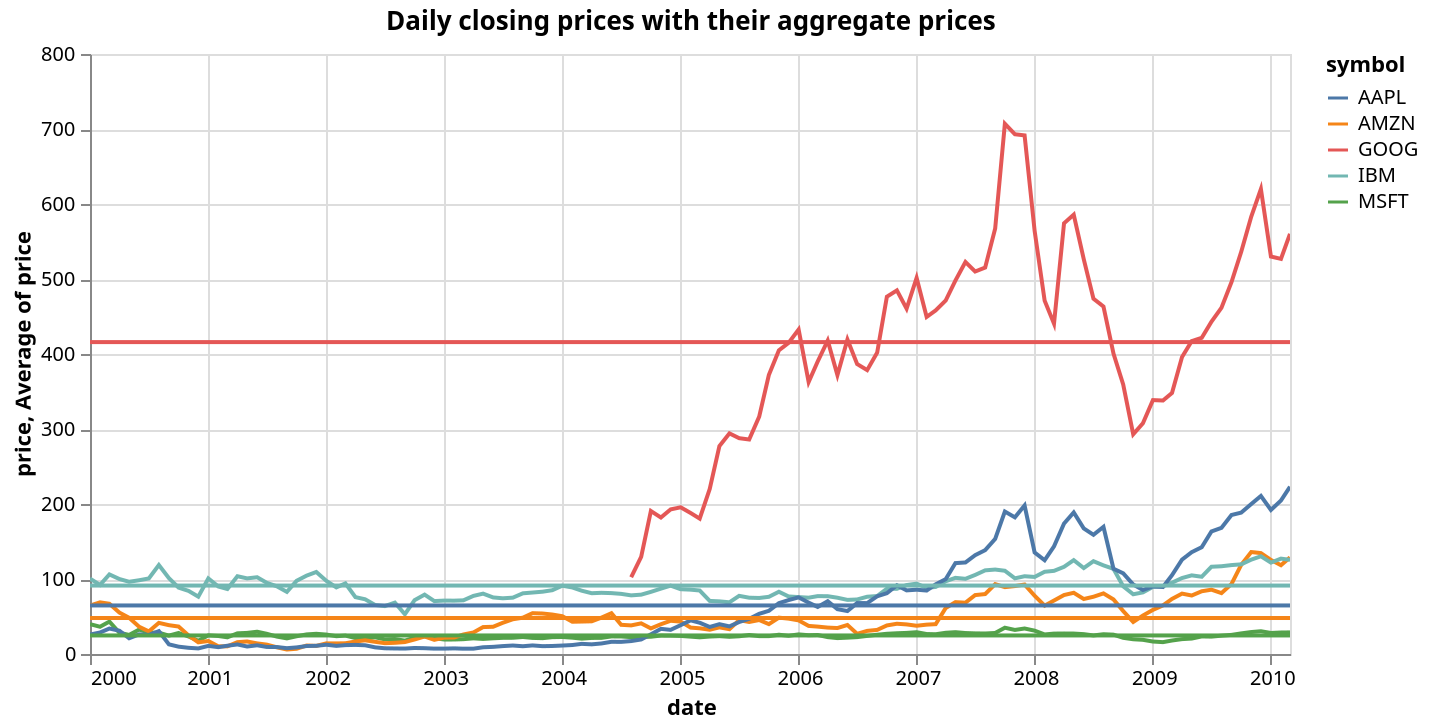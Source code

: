 {"config": {"view": {"height": 300, "width": 400}}, "layer": [{"encoding": {"y": {"field": "price", "type": "quantitative"}, "x": {"field": "date", "type": "temporal"}, "color": {"field": "symbol", "type": "nominal"}}, "data": {"values": [{"date": "2000-01-01", "price": 39.81, "symbol": "MSFT"}, {"date": "2000-02-01", "price": 36.35, "symbol": "MSFT"}, {"date": "2000-03-01", "price": 43.22, "symbol": "MSFT"}, {"date": "2000-04-01", "price": 28.37, "symbol": "MSFT"}, {"date": "2000-05-01", "price": 25.45, "symbol": "MSFT"}, {"date": "2000-06-01", "price": 32.54, "symbol": "MSFT"}, {"date": "2000-07-01", "price": 28.4, "symbol": "MSFT"}, {"date": "2000-08-01", "price": 28.4, "symbol": "MSFT"}, {"date": "2000-09-01", "price": 24.53, "symbol": "MSFT"}, {"date": "2000-10-01", "price": 28.02, "symbol": "MSFT"}, {"date": "2000-11-01", "price": 23.34, "symbol": "MSFT"}, {"date": "2000-12-01", "price": 17.65, "symbol": "MSFT"}, {"date": "2001-01-01", "price": 24.84, "symbol": "MSFT"}, {"date": "2001-02-01", "price": 24.0, "symbol": "MSFT"}, {"date": "2001-03-01", "price": 22.25, "symbol": "MSFT"}, {"date": "2001-04-01", "price": 27.56, "symbol": "MSFT"}, {"date": "2001-05-01", "price": 28.14, "symbol": "MSFT"}, {"date": "2001-06-01", "price": 29.7, "symbol": "MSFT"}, {"date": "2001-07-01", "price": 26.93, "symbol": "MSFT"}, {"date": "2001-08-01", "price": 23.21, "symbol": "MSFT"}, {"date": "2001-09-01", "price": 20.82, "symbol": "MSFT"}, {"date": "2001-10-01", "price": 23.65, "symbol": "MSFT"}, {"date": "2001-11-01", "price": 26.12, "symbol": "MSFT"}, {"date": "2001-12-01", "price": 26.95, "symbol": "MSFT"}, {"date": "2002-01-01", "price": 25.92, "symbol": "MSFT"}, {"date": "2002-02-01", "price": 23.73, "symbol": "MSFT"}, {"date": "2002-03-01", "price": 24.53, "symbol": "MSFT"}, {"date": "2002-04-01", "price": 21.26, "symbol": "MSFT"}, {"date": "2002-05-01", "price": 20.71, "symbol": "MSFT"}, {"date": "2002-06-01", "price": 22.25, "symbol": "MSFT"}, {"date": "2002-07-01", "price": 19.52, "symbol": "MSFT"}, {"date": "2002-08-01", "price": 19.97, "symbol": "MSFT"}, {"date": "2002-09-01", "price": 17.79, "symbol": "MSFT"}, {"date": "2002-10-01", "price": 21.75, "symbol": "MSFT"}, {"date": "2002-11-01", "price": 23.46, "symbol": "MSFT"}, {"date": "2002-12-01", "price": 21.03, "symbol": "MSFT"}, {"date": "2003-01-01", "price": 19.31, "symbol": "MSFT"}, {"date": "2003-02-01", "price": 19.34, "symbol": "MSFT"}, {"date": "2003-03-01", "price": 19.76, "symbol": "MSFT"}, {"date": "2003-04-01", "price": 20.87, "symbol": "MSFT"}, {"date": "2003-05-01", "price": 20.09, "symbol": "MSFT"}, {"date": "2003-06-01", "price": 20.93, "symbol": "MSFT"}, {"date": "2003-07-01", "price": 21.56, "symbol": "MSFT"}, {"date": "2003-08-01", "price": 21.65, "symbol": "MSFT"}, {"date": "2003-09-01", "price": 22.69, "symbol": "MSFT"}, {"date": "2003-10-01", "price": 21.45, "symbol": "MSFT"}, {"date": "2003-11-01", "price": 21.1, "symbol": "MSFT"}, {"date": "2003-12-01", "price": 22.46, "symbol": "MSFT"}, {"date": "2004-01-01", "price": 22.69, "symbol": "MSFT"}, {"date": "2004-02-01", "price": 21.77, "symbol": "MSFT"}, {"date": "2004-03-01", "price": 20.46, "symbol": "MSFT"}, {"date": "2004-04-01", "price": 21.45, "symbol": "MSFT"}, {"date": "2004-05-01", "price": 21.53, "symbol": "MSFT"}, {"date": "2004-06-01", "price": 23.44, "symbol": "MSFT"}, {"date": "2004-07-01", "price": 23.38, "symbol": "MSFT"}, {"date": "2004-08-01", "price": 22.47, "symbol": "MSFT"}, {"date": "2004-09-01", "price": 22.76, "symbol": "MSFT"}, {"date": "2004-10-01", "price": 23.02, "symbol": "MSFT"}, {"date": "2004-11-01", "price": 24.6, "symbol": "MSFT"}, {"date": "2004-12-01", "price": 24.52, "symbol": "MSFT"}, {"date": "2005-01-01", "price": 24.11, "symbol": "MSFT"}, {"date": "2005-02-01", "price": 23.15, "symbol": "MSFT"}, {"date": "2005-03-01", "price": 22.24, "symbol": "MSFT"}, {"date": "2005-04-01", "price": 23.28, "symbol": "MSFT"}, {"date": "2005-05-01", "price": 23.82, "symbol": "MSFT"}, {"date": "2005-06-01", "price": 22.93, "symbol": "MSFT"}, {"date": "2005-07-01", "price": 23.64, "symbol": "MSFT"}, {"date": "2005-08-01", "price": 25.35, "symbol": "MSFT"}, {"date": "2005-09-01", "price": 23.83, "symbol": "MSFT"}, {"date": "2005-10-01", "price": 23.8, "symbol": "MSFT"}, {"date": "2005-11-01", "price": 25.71, "symbol": "MSFT"}, {"date": "2005-12-01", "price": 24.29, "symbol": "MSFT"}, {"date": "2006-01-01", "price": 26.14, "symbol": "MSFT"}, {"date": "2006-02-01", "price": 25.04, "symbol": "MSFT"}, {"date": "2006-03-01", "price": 25.36, "symbol": "MSFT"}, {"date": "2006-04-01", "price": 22.5, "symbol": "MSFT"}, {"date": "2006-05-01", "price": 21.19, "symbol": "MSFT"}, {"date": "2006-06-01", "price": 21.8, "symbol": "MSFT"}, {"date": "2006-07-01", "price": 22.51, "symbol": "MSFT"}, {"date": "2006-08-01", "price": 24.13, "symbol": "MSFT"}, {"date": "2006-09-01", "price": 25.68, "symbol": "MSFT"}, {"date": "2006-10-01", "price": 26.96, "symbol": "MSFT"}, {"date": "2006-11-01", "price": 27.66, "symbol": "MSFT"}, {"date": "2006-12-01", "price": 28.13, "symbol": "MSFT"}, {"date": "2007-01-01", "price": 29.07, "symbol": "MSFT"}, {"date": "2007-02-01", "price": 26.63, "symbol": "MSFT"}, {"date": "2007-03-01", "price": 26.35, "symbol": "MSFT"}, {"date": "2007-04-01", "price": 28.3, "symbol": "MSFT"}, {"date": "2007-05-01", "price": 29.11, "symbol": "MSFT"}, {"date": "2007-06-01", "price": 27.95, "symbol": "MSFT"}, {"date": "2007-07-01", "price": 27.5, "symbol": "MSFT"}, {"date": "2007-08-01", "price": 27.34, "symbol": "MSFT"}, {"date": "2007-09-01", "price": 28.04, "symbol": "MSFT"}, {"date": "2007-10-01", "price": 35.03, "symbol": "MSFT"}, {"date": "2007-11-01", "price": 32.09, "symbol": "MSFT"}, {"date": "2007-12-01", "price": 34.0, "symbol": "MSFT"}, {"date": "2008-01-01", "price": 31.13, "symbol": "MSFT"}, {"date": "2008-02-01", "price": 26.07, "symbol": "MSFT"}, {"date": "2008-03-01", "price": 27.21, "symbol": "MSFT"}, {"date": "2008-04-01", "price": 27.34, "symbol": "MSFT"}, {"date": "2008-05-01", "price": 27.25, "symbol": "MSFT"}, {"date": "2008-06-01", "price": 26.47, "symbol": "MSFT"}, {"date": "2008-07-01", "price": 24.75, "symbol": "MSFT"}, {"date": "2008-08-01", "price": 26.36, "symbol": "MSFT"}, {"date": "2008-09-01", "price": 25.78, "symbol": "MSFT"}, {"date": "2008-10-01", "price": 21.57, "symbol": "MSFT"}, {"date": "2008-11-01", "price": 19.66, "symbol": "MSFT"}, {"date": "2008-12-01", "price": 18.91, "symbol": "MSFT"}, {"date": "2009-01-01", "price": 16.63, "symbol": "MSFT"}, {"date": "2009-02-01", "price": 15.81, "symbol": "MSFT"}, {"date": "2009-03-01", "price": 17.99, "symbol": "MSFT"}, {"date": "2009-04-01", "price": 19.84, "symbol": "MSFT"}, {"date": "2009-05-01", "price": 20.59, "symbol": "MSFT"}, {"date": "2009-06-01", "price": 23.42, "symbol": "MSFT"}, {"date": "2009-07-01", "price": 23.18, "symbol": "MSFT"}, {"date": "2009-08-01", "price": 24.43, "symbol": "MSFT"}, {"date": "2009-09-01", "price": 25.49, "symbol": "MSFT"}, {"date": "2009-10-01", "price": 27.48, "symbol": "MSFT"}, {"date": "2009-11-01", "price": 29.27, "symbol": "MSFT"}, {"date": "2009-12-01", "price": 30.34, "symbol": "MSFT"}, {"date": "2010-01-01", "price": 28.05, "symbol": "MSFT"}, {"date": "2010-02-01", "price": 28.67, "symbol": "MSFT"}, {"date": "2010-03-01", "price": 28.8, "symbol": "MSFT"}, {"date": "2000-01-01", "price": 64.56, "symbol": "AMZN"}, {"date": "2000-02-01", "price": 68.87, "symbol": "AMZN"}, {"date": "2000-03-01", "price": 67.0, "symbol": "AMZN"}, {"date": "2000-04-01", "price": 55.19, "symbol": "AMZN"}, {"date": "2000-05-01", "price": 48.31, "symbol": "AMZN"}, {"date": "2000-06-01", "price": 36.31, "symbol": "AMZN"}, {"date": "2000-07-01", "price": 30.12, "symbol": "AMZN"}, {"date": "2000-08-01", "price": 41.5, "symbol": "AMZN"}, {"date": "2000-09-01", "price": 38.44, "symbol": "AMZN"}, {"date": "2000-10-01", "price": 36.62, "symbol": "AMZN"}, {"date": "2000-11-01", "price": 24.69, "symbol": "AMZN"}, {"date": "2000-12-01", "price": 15.56, "symbol": "AMZN"}, {"date": "2001-01-01", "price": 17.31, "symbol": "AMZN"}, {"date": "2001-02-01", "price": 10.19, "symbol": "AMZN"}, {"date": "2001-03-01", "price": 10.23, "symbol": "AMZN"}, {"date": "2001-04-01", "price": 15.78, "symbol": "AMZN"}, {"date": "2001-05-01", "price": 16.69, "symbol": "AMZN"}, {"date": "2001-06-01", "price": 14.15, "symbol": "AMZN"}, {"date": "2001-07-01", "price": 12.49, "symbol": "AMZN"}, {"date": "2001-08-01", "price": 8.94, "symbol": "AMZN"}, {"date": "2001-09-01", "price": 5.97, "symbol": "AMZN"}, {"date": "2001-10-01", "price": 6.98, "symbol": "AMZN"}, {"date": "2001-11-01", "price": 11.32, "symbol": "AMZN"}, {"date": "2001-12-01", "price": 10.82, "symbol": "AMZN"}, {"date": "2002-01-01", "price": 14.19, "symbol": "AMZN"}, {"date": "2002-02-01", "price": 14.1, "symbol": "AMZN"}, {"date": "2002-03-01", "price": 14.3, "symbol": "AMZN"}, {"date": "2002-04-01", "price": 16.69, "symbol": "AMZN"}, {"date": "2002-05-01", "price": 18.23, "symbol": "AMZN"}, {"date": "2002-06-01", "price": 16.25, "symbol": "AMZN"}, {"date": "2002-07-01", "price": 14.45, "symbol": "AMZN"}, {"date": "2002-08-01", "price": 14.94, "symbol": "AMZN"}, {"date": "2002-09-01", "price": 15.93, "symbol": "AMZN"}, {"date": "2002-10-01", "price": 19.36, "symbol": "AMZN"}, {"date": "2002-11-01", "price": 23.35, "symbol": "AMZN"}, {"date": "2002-12-01", "price": 18.89, "symbol": "AMZN"}, {"date": "2003-01-01", "price": 21.85, "symbol": "AMZN"}, {"date": "2003-02-01", "price": 22.01, "symbol": "AMZN"}, {"date": "2003-03-01", "price": 26.03, "symbol": "AMZN"}, {"date": "2003-04-01", "price": 28.69, "symbol": "AMZN"}, {"date": "2003-05-01", "price": 35.89, "symbol": "AMZN"}, {"date": "2003-06-01", "price": 36.32, "symbol": "AMZN"}, {"date": "2003-07-01", "price": 41.64, "symbol": "AMZN"}, {"date": "2003-08-01", "price": 46.32, "symbol": "AMZN"}, {"date": "2003-09-01", "price": 48.43, "symbol": "AMZN"}, {"date": "2003-10-01", "price": 54.43, "symbol": "AMZN"}, {"date": "2003-11-01", "price": 53.97, "symbol": "AMZN"}, {"date": "2003-12-01", "price": 52.62, "symbol": "AMZN"}, {"date": "2004-01-01", "price": 50.4, "symbol": "AMZN"}, {"date": "2004-02-01", "price": 43.01, "symbol": "AMZN"}, {"date": "2004-03-01", "price": 43.28, "symbol": "AMZN"}, {"date": "2004-04-01", "price": 43.6, "symbol": "AMZN"}, {"date": "2004-05-01", "price": 48.5, "symbol": "AMZN"}, {"date": "2004-06-01", "price": 54.4, "symbol": "AMZN"}, {"date": "2004-07-01", "price": 38.92, "symbol": "AMZN"}, {"date": "2004-08-01", "price": 38.14, "symbol": "AMZN"}, {"date": "2004-09-01", "price": 40.86, "symbol": "AMZN"}, {"date": "2004-10-01", "price": 34.13, "symbol": "AMZN"}, {"date": "2004-11-01", "price": 39.68, "symbol": "AMZN"}, {"date": "2004-12-01", "price": 44.29, "symbol": "AMZN"}, {"date": "2005-01-01", "price": 43.22, "symbol": "AMZN"}, {"date": "2005-02-01", "price": 35.18, "symbol": "AMZN"}, {"date": "2005-03-01", "price": 34.27, "symbol": "AMZN"}, {"date": "2005-04-01", "price": 32.36, "symbol": "AMZN"}, {"date": "2005-05-01", "price": 35.51, "symbol": "AMZN"}, {"date": "2005-06-01", "price": 33.09, "symbol": "AMZN"}, {"date": "2005-07-01", "price": 45.15, "symbol": "AMZN"}, {"date": "2005-08-01", "price": 42.7, "symbol": "AMZN"}, {"date": "2005-09-01", "price": 45.3, "symbol": "AMZN"}, {"date": "2005-10-01", "price": 39.86, "symbol": "AMZN"}, {"date": "2005-11-01", "price": 48.46, "symbol": "AMZN"}, {"date": "2005-12-01", "price": 47.15, "symbol": "AMZN"}, {"date": "2006-01-01", "price": 44.82, "symbol": "AMZN"}, {"date": "2006-02-01", "price": 37.44, "symbol": "AMZN"}, {"date": "2006-03-01", "price": 36.53, "symbol": "AMZN"}, {"date": "2006-04-01", "price": 35.21, "symbol": "AMZN"}, {"date": "2006-05-01", "price": 34.61, "symbol": "AMZN"}, {"date": "2006-06-01", "price": 38.68, "symbol": "AMZN"}, {"date": "2006-07-01", "price": 26.89, "symbol": "AMZN"}, {"date": "2006-08-01", "price": 30.83, "symbol": "AMZN"}, {"date": "2006-09-01", "price": 32.12, "symbol": "AMZN"}, {"date": "2006-10-01", "price": 38.09, "symbol": "AMZN"}, {"date": "2006-11-01", "price": 40.34, "symbol": "AMZN"}, {"date": "2006-12-01", "price": 39.46, "symbol": "AMZN"}, {"date": "2007-01-01", "price": 37.67, "symbol": "AMZN"}, {"date": "2007-02-01", "price": 39.14, "symbol": "AMZN"}, {"date": "2007-03-01", "price": 39.79, "symbol": "AMZN"}, {"date": "2007-04-01", "price": 61.33, "symbol": "AMZN"}, {"date": "2007-05-01", "price": 69.14, "symbol": "AMZN"}, {"date": "2007-06-01", "price": 68.41, "symbol": "AMZN"}, {"date": "2007-07-01", "price": 78.54, "symbol": "AMZN"}, {"date": "2007-08-01", "price": 79.91, "symbol": "AMZN"}, {"date": "2007-09-01", "price": 93.15, "symbol": "AMZN"}, {"date": "2007-10-01", "price": 89.15, "symbol": "AMZN"}, {"date": "2007-11-01", "price": 90.56, "symbol": "AMZN"}, {"date": "2007-12-01", "price": 92.64, "symbol": "AMZN"}, {"date": "2008-01-01", "price": 77.7, "symbol": "AMZN"}, {"date": "2008-02-01", "price": 64.47, "symbol": "AMZN"}, {"date": "2008-03-01", "price": 71.3, "symbol": "AMZN"}, {"date": "2008-04-01", "price": 78.63, "symbol": "AMZN"}, {"date": "2008-05-01", "price": 81.62, "symbol": "AMZN"}, {"date": "2008-06-01", "price": 73.33, "symbol": "AMZN"}, {"date": "2008-07-01", "price": 76.34, "symbol": "AMZN"}, {"date": "2008-08-01", "price": 80.81, "symbol": "AMZN"}, {"date": "2008-09-01", "price": 72.76, "symbol": "AMZN"}, {"date": "2008-10-01", "price": 57.24, "symbol": "AMZN"}, {"date": "2008-11-01", "price": 42.7, "symbol": "AMZN"}, {"date": "2008-12-01", "price": 51.28, "symbol": "AMZN"}, {"date": "2009-01-01", "price": 58.82, "symbol": "AMZN"}, {"date": "2009-02-01", "price": 64.79, "symbol": "AMZN"}, {"date": "2009-03-01", "price": 73.44, "symbol": "AMZN"}, {"date": "2009-04-01", "price": 80.52, "symbol": "AMZN"}, {"date": "2009-05-01", "price": 77.99, "symbol": "AMZN"}, {"date": "2009-06-01", "price": 83.66, "symbol": "AMZN"}, {"date": "2009-07-01", "price": 85.76, "symbol": "AMZN"}, {"date": "2009-08-01", "price": 81.19, "symbol": "AMZN"}, {"date": "2009-09-01", "price": 93.36, "symbol": "AMZN"}, {"date": "2009-10-01", "price": 118.81, "symbol": "AMZN"}, {"date": "2009-11-01", "price": 135.91, "symbol": "AMZN"}, {"date": "2009-12-01", "price": 134.52, "symbol": "AMZN"}, {"date": "2010-01-01", "price": 125.41, "symbol": "AMZN"}, {"date": "2010-02-01", "price": 118.4, "symbol": "AMZN"}, {"date": "2010-03-01", "price": 128.82, "symbol": "AMZN"}, {"date": "2000-01-01", "price": 100.52, "symbol": "IBM"}, {"date": "2000-02-01", "price": 92.11, "symbol": "IBM"}, {"date": "2000-03-01", "price": 106.11, "symbol": "IBM"}, {"date": "2000-04-01", "price": 99.95, "symbol": "IBM"}, {"date": "2000-05-01", "price": 96.31, "symbol": "IBM"}, {"date": "2000-06-01", "price": 98.33, "symbol": "IBM"}, {"date": "2000-07-01", "price": 100.74, "symbol": "IBM"}, {"date": "2000-08-01", "price": 118.62, "symbol": "IBM"}, {"date": "2000-09-01", "price": 101.19, "symbol": "IBM"}, {"date": "2000-10-01", "price": 88.5, "symbol": "IBM"}, {"date": "2000-11-01", "price": 84.12, "symbol": "IBM"}, {"date": "2000-12-01", "price": 76.47, "symbol": "IBM"}, {"date": "2001-01-01", "price": 100.76, "symbol": "IBM"}, {"date": "2001-02-01", "price": 89.98, "symbol": "IBM"}, {"date": "2001-03-01", "price": 86.63, "symbol": "IBM"}, {"date": "2001-04-01", "price": 103.7, "symbol": "IBM"}, {"date": "2001-05-01", "price": 100.82, "symbol": "IBM"}, {"date": "2001-06-01", "price": 102.35, "symbol": "IBM"}, {"date": "2001-07-01", "price": 94.87, "symbol": "IBM"}, {"date": "2001-08-01", "price": 90.25, "symbol": "IBM"}, {"date": "2001-09-01", "price": 82.82, "symbol": "IBM"}, {"date": "2001-10-01", "price": 97.58, "symbol": "IBM"}, {"date": "2001-11-01", "price": 104.5, "symbol": "IBM"}, {"date": "2001-12-01", "price": 109.36, "symbol": "IBM"}, {"date": "2002-01-01", "price": 97.54, "symbol": "IBM"}, {"date": "2002-02-01", "price": 88.82, "symbol": "IBM"}, {"date": "2002-03-01", "price": 94.15, "symbol": "IBM"}, {"date": "2002-04-01", "price": 75.82, "symbol": "IBM"}, {"date": "2002-05-01", "price": 72.97, "symbol": "IBM"}, {"date": "2002-06-01", "price": 65.31, "symbol": "IBM"}, {"date": "2002-07-01", "price": 63.86, "symbol": "IBM"}, {"date": "2002-08-01", "price": 68.52, "symbol": "IBM"}, {"date": "2002-09-01", "price": 53.01, "symbol": "IBM"}, {"date": "2002-10-01", "price": 71.76, "symbol": "IBM"}, {"date": "2002-11-01", "price": 79.16, "symbol": "IBM"}, {"date": "2002-12-01", "price": 70.58, "symbol": "IBM"}, {"date": "2003-01-01", "price": 71.22, "symbol": "IBM"}, {"date": "2003-02-01", "price": 71.13, "symbol": "IBM"}, {"date": "2003-03-01", "price": 71.57, "symbol": "IBM"}, {"date": "2003-04-01", "price": 77.47, "symbol": "IBM"}, {"date": "2003-05-01", "price": 80.48, "symbol": "IBM"}, {"date": "2003-06-01", "price": 75.42, "symbol": "IBM"}, {"date": "2003-07-01", "price": 74.28, "symbol": "IBM"}, {"date": "2003-08-01", "price": 75.12, "symbol": "IBM"}, {"date": "2003-09-01", "price": 80.91, "symbol": "IBM"}, {"date": "2003-10-01", "price": 81.96, "symbol": "IBM"}, {"date": "2003-11-01", "price": 83.08, "symbol": "IBM"}, {"date": "2003-12-01", "price": 85.05, "symbol": "IBM"}, {"date": "2004-01-01", "price": 91.06, "symbol": "IBM"}, {"date": "2004-02-01", "price": 88.7, "symbol": "IBM"}, {"date": "2004-03-01", "price": 84.41, "symbol": "IBM"}, {"date": "2004-04-01", "price": 81.04, "symbol": "IBM"}, {"date": "2004-05-01", "price": 81.59, "symbol": "IBM"}, {"date": "2004-06-01", "price": 81.19, "symbol": "IBM"}, {"date": "2004-07-01", "price": 80.19, "symbol": "IBM"}, {"date": "2004-08-01", "price": 78.17, "symbol": "IBM"}, {"date": "2004-09-01", "price": 79.13, "symbol": "IBM"}, {"date": "2004-10-01", "price": 82.84, "symbol": "IBM"}, {"date": "2004-11-01", "price": 87.15, "symbol": "IBM"}, {"date": "2004-12-01", "price": 91.16, "symbol": "IBM"}, {"date": "2005-01-01", "price": 86.39, "symbol": "IBM"}, {"date": "2005-02-01", "price": 85.78, "symbol": "IBM"}, {"date": "2005-03-01", "price": 84.66, "symbol": "IBM"}, {"date": "2005-04-01", "price": 70.77, "symbol": "IBM"}, {"date": "2005-05-01", "price": 70.18, "symbol": "IBM"}, {"date": "2005-06-01", "price": 68.93, "symbol": "IBM"}, {"date": "2005-07-01", "price": 77.53, "symbol": "IBM"}, {"date": "2005-08-01", "price": 75.07, "symbol": "IBM"}, {"date": "2005-09-01", "price": 74.7, "symbol": "IBM"}, {"date": "2005-10-01", "price": 76.25, "symbol": "IBM"}, {"date": "2005-11-01", "price": 82.98, "symbol": "IBM"}, {"date": "2005-12-01", "price": 76.73, "symbol": "IBM"}, {"date": "2006-01-01", "price": 75.89, "symbol": "IBM"}, {"date": "2006-02-01", "price": 75.09, "symbol": "IBM"}, {"date": "2006-03-01", "price": 77.17, "symbol": "IBM"}, {"date": "2006-04-01", "price": 77.05, "symbol": "IBM"}, {"date": "2006-05-01", "price": 75.04, "symbol": "IBM"}, {"date": "2006-06-01", "price": 72.15, "symbol": "IBM"}, {"date": "2006-07-01", "price": 72.7, "symbol": "IBM"}, {"date": "2006-08-01", "price": 76.35, "symbol": "IBM"}, {"date": "2006-09-01", "price": 77.26, "symbol": "IBM"}, {"date": "2006-10-01", "price": 87.06, "symbol": "IBM"}, {"date": "2006-11-01", "price": 86.95, "symbol": "IBM"}, {"date": "2006-12-01", "price": 91.9, "symbol": "IBM"}, {"date": "2007-01-01", "price": 93.79, "symbol": "IBM"}, {"date": "2007-02-01", "price": 88.18, "symbol": "IBM"}, {"date": "2007-03-01", "price": 89.44, "symbol": "IBM"}, {"date": "2007-04-01", "price": 96.98, "symbol": "IBM"}, {"date": "2007-05-01", "price": 101.54, "symbol": "IBM"}, {"date": "2007-06-01", "price": 100.25, "symbol": "IBM"}, {"date": "2007-07-01", "price": 105.4, "symbol": "IBM"}, {"date": "2007-08-01", "price": 111.54, "symbol": "IBM"}, {"date": "2007-09-01", "price": 112.6, "symbol": "IBM"}, {"date": "2007-10-01", "price": 111.0, "symbol": "IBM"}, {"date": "2007-11-01", "price": 100.9, "symbol": "IBM"}, {"date": "2007-12-01", "price": 103.7, "symbol": "IBM"}, {"date": "2008-01-01", "price": 102.75, "symbol": "IBM"}, {"date": "2008-02-01", "price": 109.64, "symbol": "IBM"}, {"date": "2008-03-01", "price": 110.87, "symbol": "IBM"}, {"date": "2008-04-01", "price": 116.23, "symbol": "IBM"}, {"date": "2008-05-01", "price": 125.14, "symbol": "IBM"}, {"date": "2008-06-01", "price": 114.6, "symbol": "IBM"}, {"date": "2008-07-01", "price": 123.74, "symbol": "IBM"}, {"date": "2008-08-01", "price": 118.16, "symbol": "IBM"}, {"date": "2008-09-01", "price": 113.53, "symbol": "IBM"}, {"date": "2008-10-01", "price": 90.24, "symbol": "IBM"}, {"date": "2008-11-01", "price": 79.65, "symbol": "IBM"}, {"date": "2008-12-01", "price": 82.15, "symbol": "IBM"}, {"date": "2009-01-01", "price": 89.46, "symbol": "IBM"}, {"date": "2009-02-01", "price": 90.32, "symbol": "IBM"}, {"date": "2009-03-01", "price": 95.09, "symbol": "IBM"}, {"date": "2009-04-01", "price": 101.29, "symbol": "IBM"}, {"date": "2009-05-01", "price": 104.85, "symbol": "IBM"}, {"date": "2009-06-01", "price": 103.01, "symbol": "IBM"}, {"date": "2009-07-01", "price": 116.34, "symbol": "IBM"}, {"date": "2009-08-01", "price": 117.0, "symbol": "IBM"}, {"date": "2009-09-01", "price": 118.55, "symbol": "IBM"}, {"date": "2009-10-01", "price": 119.54, "symbol": "IBM"}, {"date": "2009-11-01", "price": 125.79, "symbol": "IBM"}, {"date": "2009-12-01", "price": 130.32, "symbol": "IBM"}, {"date": "2010-01-01", "price": 121.85, "symbol": "IBM"}, {"date": "2010-02-01", "price": 127.16, "symbol": "IBM"}, {"date": "2010-03-01", "price": 125.55, "symbol": "IBM"}, {"date": "2004-08-01", "price": 102.37, "symbol": "GOOG"}, {"date": "2004-09-01", "price": 129.6, "symbol": "GOOG"}, {"date": "2004-10-01", "price": 190.64, "symbol": "GOOG"}, {"date": "2004-11-01", "price": 181.98, "symbol": "GOOG"}, {"date": "2004-12-01", "price": 192.79, "symbol": "GOOG"}, {"date": "2005-01-01", "price": 195.62, "symbol": "GOOG"}, {"date": "2005-02-01", "price": 187.99, "symbol": "GOOG"}, {"date": "2005-03-01", "price": 180.51, "symbol": "GOOG"}, {"date": "2005-04-01", "price": 220.0, "symbol": "GOOG"}, {"date": "2005-05-01", "price": 277.27, "symbol": "GOOG"}, {"date": "2005-06-01", "price": 294.15, "symbol": "GOOG"}, {"date": "2005-07-01", "price": 287.76, "symbol": "GOOG"}, {"date": "2005-08-01", "price": 286.0, "symbol": "GOOG"}, {"date": "2005-09-01", "price": 316.46, "symbol": "GOOG"}, {"date": "2005-10-01", "price": 372.14, "symbol": "GOOG"}, {"date": "2005-11-01", "price": 404.91, "symbol": "GOOG"}, {"date": "2005-12-01", "price": 414.86, "symbol": "GOOG"}, {"date": "2006-01-01", "price": 432.66, "symbol": "GOOG"}, {"date": "2006-02-01", "price": 362.62, "symbol": "GOOG"}, {"date": "2006-03-01", "price": 390.0, "symbol": "GOOG"}, {"date": "2006-04-01", "price": 417.94, "symbol": "GOOG"}, {"date": "2006-05-01", "price": 371.82, "symbol": "GOOG"}, {"date": "2006-06-01", "price": 419.33, "symbol": "GOOG"}, {"date": "2006-07-01", "price": 386.6, "symbol": "GOOG"}, {"date": "2006-08-01", "price": 378.53, "symbol": "GOOG"}, {"date": "2006-09-01", "price": 401.9, "symbol": "GOOG"}, {"date": "2006-10-01", "price": 476.39, "symbol": "GOOG"}, {"date": "2006-11-01", "price": 484.81, "symbol": "GOOG"}, {"date": "2006-12-01", "price": 460.48, "symbol": "GOOG"}, {"date": "2007-01-01", "price": 501.5, "symbol": "GOOG"}, {"date": "2007-02-01", "price": 449.45, "symbol": "GOOG"}, {"date": "2007-03-01", "price": 458.16, "symbol": "GOOG"}, {"date": "2007-04-01", "price": 471.38, "symbol": "GOOG"}, {"date": "2007-05-01", "price": 497.91, "symbol": "GOOG"}, {"date": "2007-06-01", "price": 522.7, "symbol": "GOOG"}, {"date": "2007-07-01", "price": 510.0, "symbol": "GOOG"}, {"date": "2007-08-01", "price": 515.25, "symbol": "GOOG"}, {"date": "2007-09-01", "price": 567.27, "symbol": "GOOG"}, {"date": "2007-10-01", "price": 707.0, "symbol": "GOOG"}, {"date": "2007-11-01", "price": 693.0, "symbol": "GOOG"}, {"date": "2007-12-01", "price": 691.48, "symbol": "GOOG"}, {"date": "2008-01-01", "price": 564.3, "symbol": "GOOG"}, {"date": "2008-02-01", "price": 471.18, "symbol": "GOOG"}, {"date": "2008-03-01", "price": 440.47, "symbol": "GOOG"}, {"date": "2008-04-01", "price": 574.29, "symbol": "GOOG"}, {"date": "2008-05-01", "price": 585.8, "symbol": "GOOG"}, {"date": "2008-06-01", "price": 526.42, "symbol": "GOOG"}, {"date": "2008-07-01", "price": 473.75, "symbol": "GOOG"}, {"date": "2008-08-01", "price": 463.29, "symbol": "GOOG"}, {"date": "2008-09-01", "price": 400.52, "symbol": "GOOG"}, {"date": "2008-10-01", "price": 359.36, "symbol": "GOOG"}, {"date": "2008-11-01", "price": 292.96, "symbol": "GOOG"}, {"date": "2008-12-01", "price": 307.65, "symbol": "GOOG"}, {"date": "2009-01-01", "price": 338.53, "symbol": "GOOG"}, {"date": "2009-02-01", "price": 337.99, "symbol": "GOOG"}, {"date": "2009-03-01", "price": 348.06, "symbol": "GOOG"}, {"date": "2009-04-01", "price": 395.97, "symbol": "GOOG"}, {"date": "2009-05-01", "price": 417.23, "symbol": "GOOG"}, {"date": "2009-06-01", "price": 421.59, "symbol": "GOOG"}, {"date": "2009-07-01", "price": 443.05, "symbol": "GOOG"}, {"date": "2009-08-01", "price": 461.67, "symbol": "GOOG"}, {"date": "2009-09-01", "price": 495.85, "symbol": "GOOG"}, {"date": "2009-10-01", "price": 536.12, "symbol": "GOOG"}, {"date": "2009-11-01", "price": 583.0, "symbol": "GOOG"}, {"date": "2009-12-01", "price": 619.98, "symbol": "GOOG"}, {"date": "2010-01-01", "price": 529.94, "symbol": "GOOG"}, {"date": "2010-02-01", "price": 526.8, "symbol": "GOOG"}, {"date": "2010-03-01", "price": 560.19, "symbol": "GOOG"}, {"date": "2000-01-01", "price": 25.94, "symbol": "AAPL"}, {"date": "2000-02-01", "price": 28.66, "symbol": "AAPL"}, {"date": "2000-03-01", "price": 33.95, "symbol": "AAPL"}, {"date": "2000-04-01", "price": 31.01, "symbol": "AAPL"}, {"date": "2000-05-01", "price": 21.0, "symbol": "AAPL"}, {"date": "2000-06-01", "price": 26.19, "symbol": "AAPL"}, {"date": "2000-07-01", "price": 25.41, "symbol": "AAPL"}, {"date": "2000-08-01", "price": 30.47, "symbol": "AAPL"}, {"date": "2000-09-01", "price": 12.88, "symbol": "AAPL"}, {"date": "2000-10-01", "price": 9.78, "symbol": "AAPL"}, {"date": "2000-11-01", "price": 8.25, "symbol": "AAPL"}, {"date": "2000-12-01", "price": 7.44, "symbol": "AAPL"}, {"date": "2001-01-01", "price": 10.81, "symbol": "AAPL"}, {"date": "2001-02-01", "price": 9.12, "symbol": "AAPL"}, {"date": "2001-03-01", "price": 11.03, "symbol": "AAPL"}, {"date": "2001-04-01", "price": 12.74, "symbol": "AAPL"}, {"date": "2001-05-01", "price": 9.98, "symbol": "AAPL"}, {"date": "2001-06-01", "price": 11.62, "symbol": "AAPL"}, {"date": "2001-07-01", "price": 9.4, "symbol": "AAPL"}, {"date": "2001-08-01", "price": 9.27, "symbol": "AAPL"}, {"date": "2001-09-01", "price": 7.76, "symbol": "AAPL"}, {"date": "2001-10-01", "price": 8.78, "symbol": "AAPL"}, {"date": "2001-11-01", "price": 10.65, "symbol": "AAPL"}, {"date": "2001-12-01", "price": 10.95, "symbol": "AAPL"}, {"date": "2002-01-01", "price": 12.36, "symbol": "AAPL"}, {"date": "2002-02-01", "price": 10.85, "symbol": "AAPL"}, {"date": "2002-03-01", "price": 11.84, "symbol": "AAPL"}, {"date": "2002-04-01", "price": 12.14, "symbol": "AAPL"}, {"date": "2002-05-01", "price": 11.65, "symbol": "AAPL"}, {"date": "2002-06-01", "price": 8.86, "symbol": "AAPL"}, {"date": "2002-07-01", "price": 7.63, "symbol": "AAPL"}, {"date": "2002-08-01", "price": 7.38, "symbol": "AAPL"}, {"date": "2002-09-01", "price": 7.25, "symbol": "AAPL"}, {"date": "2002-10-01", "price": 8.03, "symbol": "AAPL"}, {"date": "2002-11-01", "price": 7.75, "symbol": "AAPL"}, {"date": "2002-12-01", "price": 7.16, "symbol": "AAPL"}, {"date": "2003-01-01", "price": 7.18, "symbol": "AAPL"}, {"date": "2003-02-01", "price": 7.51, "symbol": "AAPL"}, {"date": "2003-03-01", "price": 7.07, "symbol": "AAPL"}, {"date": "2003-04-01", "price": 7.11, "symbol": "AAPL"}, {"date": "2003-05-01", "price": 8.98, "symbol": "AAPL"}, {"date": "2003-06-01", "price": 9.53, "symbol": "AAPL"}, {"date": "2003-07-01", "price": 10.54, "symbol": "AAPL"}, {"date": "2003-08-01", "price": 11.31, "symbol": "AAPL"}, {"date": "2003-09-01", "price": 10.36, "symbol": "AAPL"}, {"date": "2003-10-01", "price": 11.44, "symbol": "AAPL"}, {"date": "2003-11-01", "price": 10.45, "symbol": "AAPL"}, {"date": "2003-12-01", "price": 10.69, "symbol": "AAPL"}, {"date": "2004-01-01", "price": 11.28, "symbol": "AAPL"}, {"date": "2004-02-01", "price": 11.96, "symbol": "AAPL"}, {"date": "2004-03-01", "price": 13.52, "symbol": "AAPL"}, {"date": "2004-04-01", "price": 12.89, "symbol": "AAPL"}, {"date": "2004-05-01", "price": 14.03, "symbol": "AAPL"}, {"date": "2004-06-01", "price": 16.27, "symbol": "AAPL"}, {"date": "2004-07-01", "price": 16.17, "symbol": "AAPL"}, {"date": "2004-08-01", "price": 17.25, "symbol": "AAPL"}, {"date": "2004-09-01", "price": 19.38, "symbol": "AAPL"}, {"date": "2004-10-01", "price": 26.2, "symbol": "AAPL"}, {"date": "2004-11-01", "price": 33.53, "symbol": "AAPL"}, {"date": "2004-12-01", "price": 32.2, "symbol": "AAPL"}, {"date": "2005-01-01", "price": 38.45, "symbol": "AAPL"}, {"date": "2005-02-01", "price": 44.86, "symbol": "AAPL"}, {"date": "2005-03-01", "price": 41.67, "symbol": "AAPL"}, {"date": "2005-04-01", "price": 36.06, "symbol": "AAPL"}, {"date": "2005-05-01", "price": 39.76, "symbol": "AAPL"}, {"date": "2005-06-01", "price": 36.81, "symbol": "AAPL"}, {"date": "2005-07-01", "price": 42.65, "symbol": "AAPL"}, {"date": "2005-08-01", "price": 46.89, "symbol": "AAPL"}, {"date": "2005-09-01", "price": 53.61, "symbol": "AAPL"}, {"date": "2005-10-01", "price": 57.59, "symbol": "AAPL"}, {"date": "2005-11-01", "price": 67.82, "symbol": "AAPL"}, {"date": "2005-12-01", "price": 71.89, "symbol": "AAPL"}, {"date": "2006-01-01", "price": 75.51, "symbol": "AAPL"}, {"date": "2006-02-01", "price": 68.49, "symbol": "AAPL"}, {"date": "2006-03-01", "price": 62.72, "symbol": "AAPL"}, {"date": "2006-04-01", "price": 70.39, "symbol": "AAPL"}, {"date": "2006-05-01", "price": 59.77, "symbol": "AAPL"}, {"date": "2006-06-01", "price": 57.27, "symbol": "AAPL"}, {"date": "2006-07-01", "price": 67.96, "symbol": "AAPL"}, {"date": "2006-08-01", "price": 67.85, "symbol": "AAPL"}, {"date": "2006-09-01", "price": 76.98, "symbol": "AAPL"}, {"date": "2006-10-01", "price": 81.08, "symbol": "AAPL"}, {"date": "2006-11-01", "price": 91.66, "symbol": "AAPL"}, {"date": "2006-12-01", "price": 84.84, "symbol": "AAPL"}, {"date": "2007-01-01", "price": 85.73, "symbol": "AAPL"}, {"date": "2007-02-01", "price": 84.61, "symbol": "AAPL"}, {"date": "2007-03-01", "price": 92.91, "symbol": "AAPL"}, {"date": "2007-04-01", "price": 99.8, "symbol": "AAPL"}, {"date": "2007-05-01", "price": 121.19, "symbol": "AAPL"}, {"date": "2007-06-01", "price": 122.04, "symbol": "AAPL"}, {"date": "2007-07-01", "price": 131.76, "symbol": "AAPL"}, {"date": "2007-08-01", "price": 138.48, "symbol": "AAPL"}, {"date": "2007-09-01", "price": 153.47, "symbol": "AAPL"}, {"date": "2007-10-01", "price": 189.95, "symbol": "AAPL"}, {"date": "2007-11-01", "price": 182.22, "symbol": "AAPL"}, {"date": "2007-12-01", "price": 198.08, "symbol": "AAPL"}, {"date": "2008-01-01", "price": 135.36, "symbol": "AAPL"}, {"date": "2008-02-01", "price": 125.02, "symbol": "AAPL"}, {"date": "2008-03-01", "price": 143.5, "symbol": "AAPL"}, {"date": "2008-04-01", "price": 173.95, "symbol": "AAPL"}, {"date": "2008-05-01", "price": 188.75, "symbol": "AAPL"}, {"date": "2008-06-01", "price": 167.44, "symbol": "AAPL"}, {"date": "2008-07-01", "price": 158.95, "symbol": "AAPL"}, {"date": "2008-08-01", "price": 169.53, "symbol": "AAPL"}, {"date": "2008-09-01", "price": 113.66, "symbol": "AAPL"}, {"date": "2008-10-01", "price": 107.59, "symbol": "AAPL"}, {"date": "2008-11-01", "price": 92.67, "symbol": "AAPL"}, {"date": "2008-12-01", "price": 85.35, "symbol": "AAPL"}, {"date": "2009-01-01", "price": 90.13, "symbol": "AAPL"}, {"date": "2009-02-01", "price": 89.31, "symbol": "AAPL"}, {"date": "2009-03-01", "price": 105.12, "symbol": "AAPL"}, {"date": "2009-04-01", "price": 125.83, "symbol": "AAPL"}, {"date": "2009-05-01", "price": 135.81, "symbol": "AAPL"}, {"date": "2009-06-01", "price": 142.43, "symbol": "AAPL"}, {"date": "2009-07-01", "price": 163.39, "symbol": "AAPL"}, {"date": "2009-08-01", "price": 168.21, "symbol": "AAPL"}, {"date": "2009-09-01", "price": 185.35, "symbol": "AAPL"}, {"date": "2009-10-01", "price": 188.5, "symbol": "AAPL"}, {"date": "2009-11-01", "price": 199.91, "symbol": "AAPL"}, {"date": "2009-12-01", "price": 210.73, "symbol": "AAPL"}, {"date": "2010-01-01", "price": 192.06, "symbol": "AAPL"}, {"date": "2010-02-01", "price": 204.62, "symbol": "AAPL"}, {"date": "2010-03-01", "price": 223.02, "symbol": "AAPL"}]}, "selection": {"selector010": {"encodings": ["x"], "type": "interval", "bind": "scales"}}, "width": 600, "title": "Daily closing prices with their aggregate prices", "mark": "line"}, {"encoding": {"y": {"field": "price", "aggregate": "average", "type": "quantitative"}, "color": {"field": "symbol", "type": "nominal"}, "size": {"value": 2}}, "data": {"values": [{"date": "2000-01-01", "price": 39.81, "symbol": "MSFT"}, {"date": "2000-02-01", "price": 36.35, "symbol": "MSFT"}, {"date": "2000-03-01", "price": 43.22, "symbol": "MSFT"}, {"date": "2000-04-01", "price": 28.37, "symbol": "MSFT"}, {"date": "2000-05-01", "price": 25.45, "symbol": "MSFT"}, {"date": "2000-06-01", "price": 32.54, "symbol": "MSFT"}, {"date": "2000-07-01", "price": 28.4, "symbol": "MSFT"}, {"date": "2000-08-01", "price": 28.4, "symbol": "MSFT"}, {"date": "2000-09-01", "price": 24.53, "symbol": "MSFT"}, {"date": "2000-10-01", "price": 28.02, "symbol": "MSFT"}, {"date": "2000-11-01", "price": 23.34, "symbol": "MSFT"}, {"date": "2000-12-01", "price": 17.65, "symbol": "MSFT"}, {"date": "2001-01-01", "price": 24.84, "symbol": "MSFT"}, {"date": "2001-02-01", "price": 24.0, "symbol": "MSFT"}, {"date": "2001-03-01", "price": 22.25, "symbol": "MSFT"}, {"date": "2001-04-01", "price": 27.56, "symbol": "MSFT"}, {"date": "2001-05-01", "price": 28.14, "symbol": "MSFT"}, {"date": "2001-06-01", "price": 29.7, "symbol": "MSFT"}, {"date": "2001-07-01", "price": 26.93, "symbol": "MSFT"}, {"date": "2001-08-01", "price": 23.21, "symbol": "MSFT"}, {"date": "2001-09-01", "price": 20.82, "symbol": "MSFT"}, {"date": "2001-10-01", "price": 23.65, "symbol": "MSFT"}, {"date": "2001-11-01", "price": 26.12, "symbol": "MSFT"}, {"date": "2001-12-01", "price": 26.95, "symbol": "MSFT"}, {"date": "2002-01-01", "price": 25.92, "symbol": "MSFT"}, {"date": "2002-02-01", "price": 23.73, "symbol": "MSFT"}, {"date": "2002-03-01", "price": 24.53, "symbol": "MSFT"}, {"date": "2002-04-01", "price": 21.26, "symbol": "MSFT"}, {"date": "2002-05-01", "price": 20.71, "symbol": "MSFT"}, {"date": "2002-06-01", "price": 22.25, "symbol": "MSFT"}, {"date": "2002-07-01", "price": 19.52, "symbol": "MSFT"}, {"date": "2002-08-01", "price": 19.97, "symbol": "MSFT"}, {"date": "2002-09-01", "price": 17.79, "symbol": "MSFT"}, {"date": "2002-10-01", "price": 21.75, "symbol": "MSFT"}, {"date": "2002-11-01", "price": 23.46, "symbol": "MSFT"}, {"date": "2002-12-01", "price": 21.03, "symbol": "MSFT"}, {"date": "2003-01-01", "price": 19.31, "symbol": "MSFT"}, {"date": "2003-02-01", "price": 19.34, "symbol": "MSFT"}, {"date": "2003-03-01", "price": 19.76, "symbol": "MSFT"}, {"date": "2003-04-01", "price": 20.87, "symbol": "MSFT"}, {"date": "2003-05-01", "price": 20.09, "symbol": "MSFT"}, {"date": "2003-06-01", "price": 20.93, "symbol": "MSFT"}, {"date": "2003-07-01", "price": 21.56, "symbol": "MSFT"}, {"date": "2003-08-01", "price": 21.65, "symbol": "MSFT"}, {"date": "2003-09-01", "price": 22.69, "symbol": "MSFT"}, {"date": "2003-10-01", "price": 21.45, "symbol": "MSFT"}, {"date": "2003-11-01", "price": 21.1, "symbol": "MSFT"}, {"date": "2003-12-01", "price": 22.46, "symbol": "MSFT"}, {"date": "2004-01-01", "price": 22.69, "symbol": "MSFT"}, {"date": "2004-02-01", "price": 21.77, "symbol": "MSFT"}, {"date": "2004-03-01", "price": 20.46, "symbol": "MSFT"}, {"date": "2004-04-01", "price": 21.45, "symbol": "MSFT"}, {"date": "2004-05-01", "price": 21.53, "symbol": "MSFT"}, {"date": "2004-06-01", "price": 23.44, "symbol": "MSFT"}, {"date": "2004-07-01", "price": 23.38, "symbol": "MSFT"}, {"date": "2004-08-01", "price": 22.47, "symbol": "MSFT"}, {"date": "2004-09-01", "price": 22.76, "symbol": "MSFT"}, {"date": "2004-10-01", "price": 23.02, "symbol": "MSFT"}, {"date": "2004-11-01", "price": 24.6, "symbol": "MSFT"}, {"date": "2004-12-01", "price": 24.52, "symbol": "MSFT"}, {"date": "2005-01-01", "price": 24.11, "symbol": "MSFT"}, {"date": "2005-02-01", "price": 23.15, "symbol": "MSFT"}, {"date": "2005-03-01", "price": 22.24, "symbol": "MSFT"}, {"date": "2005-04-01", "price": 23.28, "symbol": "MSFT"}, {"date": "2005-05-01", "price": 23.82, "symbol": "MSFT"}, {"date": "2005-06-01", "price": 22.93, "symbol": "MSFT"}, {"date": "2005-07-01", "price": 23.64, "symbol": "MSFT"}, {"date": "2005-08-01", "price": 25.35, "symbol": "MSFT"}, {"date": "2005-09-01", "price": 23.83, "symbol": "MSFT"}, {"date": "2005-10-01", "price": 23.8, "symbol": "MSFT"}, {"date": "2005-11-01", "price": 25.71, "symbol": "MSFT"}, {"date": "2005-12-01", "price": 24.29, "symbol": "MSFT"}, {"date": "2006-01-01", "price": 26.14, "symbol": "MSFT"}, {"date": "2006-02-01", "price": 25.04, "symbol": "MSFT"}, {"date": "2006-03-01", "price": 25.36, "symbol": "MSFT"}, {"date": "2006-04-01", "price": 22.5, "symbol": "MSFT"}, {"date": "2006-05-01", "price": 21.19, "symbol": "MSFT"}, {"date": "2006-06-01", "price": 21.8, "symbol": "MSFT"}, {"date": "2006-07-01", "price": 22.51, "symbol": "MSFT"}, {"date": "2006-08-01", "price": 24.13, "symbol": "MSFT"}, {"date": "2006-09-01", "price": 25.68, "symbol": "MSFT"}, {"date": "2006-10-01", "price": 26.96, "symbol": "MSFT"}, {"date": "2006-11-01", "price": 27.66, "symbol": "MSFT"}, {"date": "2006-12-01", "price": 28.13, "symbol": "MSFT"}, {"date": "2007-01-01", "price": 29.07, "symbol": "MSFT"}, {"date": "2007-02-01", "price": 26.63, "symbol": "MSFT"}, {"date": "2007-03-01", "price": 26.35, "symbol": "MSFT"}, {"date": "2007-04-01", "price": 28.3, "symbol": "MSFT"}, {"date": "2007-05-01", "price": 29.11, "symbol": "MSFT"}, {"date": "2007-06-01", "price": 27.95, "symbol": "MSFT"}, {"date": "2007-07-01", "price": 27.5, "symbol": "MSFT"}, {"date": "2007-08-01", "price": 27.34, "symbol": "MSFT"}, {"date": "2007-09-01", "price": 28.04, "symbol": "MSFT"}, {"date": "2007-10-01", "price": 35.03, "symbol": "MSFT"}, {"date": "2007-11-01", "price": 32.09, "symbol": "MSFT"}, {"date": "2007-12-01", "price": 34.0, "symbol": "MSFT"}, {"date": "2008-01-01", "price": 31.13, "symbol": "MSFT"}, {"date": "2008-02-01", "price": 26.07, "symbol": "MSFT"}, {"date": "2008-03-01", "price": 27.21, "symbol": "MSFT"}, {"date": "2008-04-01", "price": 27.34, "symbol": "MSFT"}, {"date": "2008-05-01", "price": 27.25, "symbol": "MSFT"}, {"date": "2008-06-01", "price": 26.47, "symbol": "MSFT"}, {"date": "2008-07-01", "price": 24.75, "symbol": "MSFT"}, {"date": "2008-08-01", "price": 26.36, "symbol": "MSFT"}, {"date": "2008-09-01", "price": 25.78, "symbol": "MSFT"}, {"date": "2008-10-01", "price": 21.57, "symbol": "MSFT"}, {"date": "2008-11-01", "price": 19.66, "symbol": "MSFT"}, {"date": "2008-12-01", "price": 18.91, "symbol": "MSFT"}, {"date": "2009-01-01", "price": 16.63, "symbol": "MSFT"}, {"date": "2009-02-01", "price": 15.81, "symbol": "MSFT"}, {"date": "2009-03-01", "price": 17.99, "symbol": "MSFT"}, {"date": "2009-04-01", "price": 19.84, "symbol": "MSFT"}, {"date": "2009-05-01", "price": 20.59, "symbol": "MSFT"}, {"date": "2009-06-01", "price": 23.42, "symbol": "MSFT"}, {"date": "2009-07-01", "price": 23.18, "symbol": "MSFT"}, {"date": "2009-08-01", "price": 24.43, "symbol": "MSFT"}, {"date": "2009-09-01", "price": 25.49, "symbol": "MSFT"}, {"date": "2009-10-01", "price": 27.48, "symbol": "MSFT"}, {"date": "2009-11-01", "price": 29.27, "symbol": "MSFT"}, {"date": "2009-12-01", "price": 30.34, "symbol": "MSFT"}, {"date": "2010-01-01", "price": 28.05, "symbol": "MSFT"}, {"date": "2010-02-01", "price": 28.67, "symbol": "MSFT"}, {"date": "2010-03-01", "price": 28.8, "symbol": "MSFT"}, {"date": "2000-01-01", "price": 64.56, "symbol": "AMZN"}, {"date": "2000-02-01", "price": 68.87, "symbol": "AMZN"}, {"date": "2000-03-01", "price": 67.0, "symbol": "AMZN"}, {"date": "2000-04-01", "price": 55.19, "symbol": "AMZN"}, {"date": "2000-05-01", "price": 48.31, "symbol": "AMZN"}, {"date": "2000-06-01", "price": 36.31, "symbol": "AMZN"}, {"date": "2000-07-01", "price": 30.12, "symbol": "AMZN"}, {"date": "2000-08-01", "price": 41.5, "symbol": "AMZN"}, {"date": "2000-09-01", "price": 38.44, "symbol": "AMZN"}, {"date": "2000-10-01", "price": 36.62, "symbol": "AMZN"}, {"date": "2000-11-01", "price": 24.69, "symbol": "AMZN"}, {"date": "2000-12-01", "price": 15.56, "symbol": "AMZN"}, {"date": "2001-01-01", "price": 17.31, "symbol": "AMZN"}, {"date": "2001-02-01", "price": 10.19, "symbol": "AMZN"}, {"date": "2001-03-01", "price": 10.23, "symbol": "AMZN"}, {"date": "2001-04-01", "price": 15.78, "symbol": "AMZN"}, {"date": "2001-05-01", "price": 16.69, "symbol": "AMZN"}, {"date": "2001-06-01", "price": 14.15, "symbol": "AMZN"}, {"date": "2001-07-01", "price": 12.49, "symbol": "AMZN"}, {"date": "2001-08-01", "price": 8.94, "symbol": "AMZN"}, {"date": "2001-09-01", "price": 5.97, "symbol": "AMZN"}, {"date": "2001-10-01", "price": 6.98, "symbol": "AMZN"}, {"date": "2001-11-01", "price": 11.32, "symbol": "AMZN"}, {"date": "2001-12-01", "price": 10.82, "symbol": "AMZN"}, {"date": "2002-01-01", "price": 14.19, "symbol": "AMZN"}, {"date": "2002-02-01", "price": 14.1, "symbol": "AMZN"}, {"date": "2002-03-01", "price": 14.3, "symbol": "AMZN"}, {"date": "2002-04-01", "price": 16.69, "symbol": "AMZN"}, {"date": "2002-05-01", "price": 18.23, "symbol": "AMZN"}, {"date": "2002-06-01", "price": 16.25, "symbol": "AMZN"}, {"date": "2002-07-01", "price": 14.45, "symbol": "AMZN"}, {"date": "2002-08-01", "price": 14.94, "symbol": "AMZN"}, {"date": "2002-09-01", "price": 15.93, "symbol": "AMZN"}, {"date": "2002-10-01", "price": 19.36, "symbol": "AMZN"}, {"date": "2002-11-01", "price": 23.35, "symbol": "AMZN"}, {"date": "2002-12-01", "price": 18.89, "symbol": "AMZN"}, {"date": "2003-01-01", "price": 21.85, "symbol": "AMZN"}, {"date": "2003-02-01", "price": 22.01, "symbol": "AMZN"}, {"date": "2003-03-01", "price": 26.03, "symbol": "AMZN"}, {"date": "2003-04-01", "price": 28.69, "symbol": "AMZN"}, {"date": "2003-05-01", "price": 35.89, "symbol": "AMZN"}, {"date": "2003-06-01", "price": 36.32, "symbol": "AMZN"}, {"date": "2003-07-01", "price": 41.64, "symbol": "AMZN"}, {"date": "2003-08-01", "price": 46.32, "symbol": "AMZN"}, {"date": "2003-09-01", "price": 48.43, "symbol": "AMZN"}, {"date": "2003-10-01", "price": 54.43, "symbol": "AMZN"}, {"date": "2003-11-01", "price": 53.97, "symbol": "AMZN"}, {"date": "2003-12-01", "price": 52.62, "symbol": "AMZN"}, {"date": "2004-01-01", "price": 50.4, "symbol": "AMZN"}, {"date": "2004-02-01", "price": 43.01, "symbol": "AMZN"}, {"date": "2004-03-01", "price": 43.28, "symbol": "AMZN"}, {"date": "2004-04-01", "price": 43.6, "symbol": "AMZN"}, {"date": "2004-05-01", "price": 48.5, "symbol": "AMZN"}, {"date": "2004-06-01", "price": 54.4, "symbol": "AMZN"}, {"date": "2004-07-01", "price": 38.92, "symbol": "AMZN"}, {"date": "2004-08-01", "price": 38.14, "symbol": "AMZN"}, {"date": "2004-09-01", "price": 40.86, "symbol": "AMZN"}, {"date": "2004-10-01", "price": 34.13, "symbol": "AMZN"}, {"date": "2004-11-01", "price": 39.68, "symbol": "AMZN"}, {"date": "2004-12-01", "price": 44.29, "symbol": "AMZN"}, {"date": "2005-01-01", "price": 43.22, "symbol": "AMZN"}, {"date": "2005-02-01", "price": 35.18, "symbol": "AMZN"}, {"date": "2005-03-01", "price": 34.27, "symbol": "AMZN"}, {"date": "2005-04-01", "price": 32.36, "symbol": "AMZN"}, {"date": "2005-05-01", "price": 35.51, "symbol": "AMZN"}, {"date": "2005-06-01", "price": 33.09, "symbol": "AMZN"}, {"date": "2005-07-01", "price": 45.15, "symbol": "AMZN"}, {"date": "2005-08-01", "price": 42.7, "symbol": "AMZN"}, {"date": "2005-09-01", "price": 45.3, "symbol": "AMZN"}, {"date": "2005-10-01", "price": 39.86, "symbol": "AMZN"}, {"date": "2005-11-01", "price": 48.46, "symbol": "AMZN"}, {"date": "2005-12-01", "price": 47.15, "symbol": "AMZN"}, {"date": "2006-01-01", "price": 44.82, "symbol": "AMZN"}, {"date": "2006-02-01", "price": 37.44, "symbol": "AMZN"}, {"date": "2006-03-01", "price": 36.53, "symbol": "AMZN"}, {"date": "2006-04-01", "price": 35.21, "symbol": "AMZN"}, {"date": "2006-05-01", "price": 34.61, "symbol": "AMZN"}, {"date": "2006-06-01", "price": 38.68, "symbol": "AMZN"}, {"date": "2006-07-01", "price": 26.89, "symbol": "AMZN"}, {"date": "2006-08-01", "price": 30.83, "symbol": "AMZN"}, {"date": "2006-09-01", "price": 32.12, "symbol": "AMZN"}, {"date": "2006-10-01", "price": 38.09, "symbol": "AMZN"}, {"date": "2006-11-01", "price": 40.34, "symbol": "AMZN"}, {"date": "2006-12-01", "price": 39.46, "symbol": "AMZN"}, {"date": "2007-01-01", "price": 37.67, "symbol": "AMZN"}, {"date": "2007-02-01", "price": 39.14, "symbol": "AMZN"}, {"date": "2007-03-01", "price": 39.79, "symbol": "AMZN"}, {"date": "2007-04-01", "price": 61.33, "symbol": "AMZN"}, {"date": "2007-05-01", "price": 69.14, "symbol": "AMZN"}, {"date": "2007-06-01", "price": 68.41, "symbol": "AMZN"}, {"date": "2007-07-01", "price": 78.54, "symbol": "AMZN"}, {"date": "2007-08-01", "price": 79.91, "symbol": "AMZN"}, {"date": "2007-09-01", "price": 93.15, "symbol": "AMZN"}, {"date": "2007-10-01", "price": 89.15, "symbol": "AMZN"}, {"date": "2007-11-01", "price": 90.56, "symbol": "AMZN"}, {"date": "2007-12-01", "price": 92.64, "symbol": "AMZN"}, {"date": "2008-01-01", "price": 77.7, "symbol": "AMZN"}, {"date": "2008-02-01", "price": 64.47, "symbol": "AMZN"}, {"date": "2008-03-01", "price": 71.3, "symbol": "AMZN"}, {"date": "2008-04-01", "price": 78.63, "symbol": "AMZN"}, {"date": "2008-05-01", "price": 81.62, "symbol": "AMZN"}, {"date": "2008-06-01", "price": 73.33, "symbol": "AMZN"}, {"date": "2008-07-01", "price": 76.34, "symbol": "AMZN"}, {"date": "2008-08-01", "price": 80.81, "symbol": "AMZN"}, {"date": "2008-09-01", "price": 72.76, "symbol": "AMZN"}, {"date": "2008-10-01", "price": 57.24, "symbol": "AMZN"}, {"date": "2008-11-01", "price": 42.7, "symbol": "AMZN"}, {"date": "2008-12-01", "price": 51.28, "symbol": "AMZN"}, {"date": "2009-01-01", "price": 58.82, "symbol": "AMZN"}, {"date": "2009-02-01", "price": 64.79, "symbol": "AMZN"}, {"date": "2009-03-01", "price": 73.44, "symbol": "AMZN"}, {"date": "2009-04-01", "price": 80.52, "symbol": "AMZN"}, {"date": "2009-05-01", "price": 77.99, "symbol": "AMZN"}, {"date": "2009-06-01", "price": 83.66, "symbol": "AMZN"}, {"date": "2009-07-01", "price": 85.76, "symbol": "AMZN"}, {"date": "2009-08-01", "price": 81.19, "symbol": "AMZN"}, {"date": "2009-09-01", "price": 93.36, "symbol": "AMZN"}, {"date": "2009-10-01", "price": 118.81, "symbol": "AMZN"}, {"date": "2009-11-01", "price": 135.91, "symbol": "AMZN"}, {"date": "2009-12-01", "price": 134.52, "symbol": "AMZN"}, {"date": "2010-01-01", "price": 125.41, "symbol": "AMZN"}, {"date": "2010-02-01", "price": 118.4, "symbol": "AMZN"}, {"date": "2010-03-01", "price": 128.82, "symbol": "AMZN"}, {"date": "2000-01-01", "price": 100.52, "symbol": "IBM"}, {"date": "2000-02-01", "price": 92.11, "symbol": "IBM"}, {"date": "2000-03-01", "price": 106.11, "symbol": "IBM"}, {"date": "2000-04-01", "price": 99.95, "symbol": "IBM"}, {"date": "2000-05-01", "price": 96.31, "symbol": "IBM"}, {"date": "2000-06-01", "price": 98.33, "symbol": "IBM"}, {"date": "2000-07-01", "price": 100.74, "symbol": "IBM"}, {"date": "2000-08-01", "price": 118.62, "symbol": "IBM"}, {"date": "2000-09-01", "price": 101.19, "symbol": "IBM"}, {"date": "2000-10-01", "price": 88.5, "symbol": "IBM"}, {"date": "2000-11-01", "price": 84.12, "symbol": "IBM"}, {"date": "2000-12-01", "price": 76.47, "symbol": "IBM"}, {"date": "2001-01-01", "price": 100.76, "symbol": "IBM"}, {"date": "2001-02-01", "price": 89.98, "symbol": "IBM"}, {"date": "2001-03-01", "price": 86.63, "symbol": "IBM"}, {"date": "2001-04-01", "price": 103.7, "symbol": "IBM"}, {"date": "2001-05-01", "price": 100.82, "symbol": "IBM"}, {"date": "2001-06-01", "price": 102.35, "symbol": "IBM"}, {"date": "2001-07-01", "price": 94.87, "symbol": "IBM"}, {"date": "2001-08-01", "price": 90.25, "symbol": "IBM"}, {"date": "2001-09-01", "price": 82.82, "symbol": "IBM"}, {"date": "2001-10-01", "price": 97.58, "symbol": "IBM"}, {"date": "2001-11-01", "price": 104.5, "symbol": "IBM"}, {"date": "2001-12-01", "price": 109.36, "symbol": "IBM"}, {"date": "2002-01-01", "price": 97.54, "symbol": "IBM"}, {"date": "2002-02-01", "price": 88.82, "symbol": "IBM"}, {"date": "2002-03-01", "price": 94.15, "symbol": "IBM"}, {"date": "2002-04-01", "price": 75.82, "symbol": "IBM"}, {"date": "2002-05-01", "price": 72.97, "symbol": "IBM"}, {"date": "2002-06-01", "price": 65.31, "symbol": "IBM"}, {"date": "2002-07-01", "price": 63.86, "symbol": "IBM"}, {"date": "2002-08-01", "price": 68.52, "symbol": "IBM"}, {"date": "2002-09-01", "price": 53.01, "symbol": "IBM"}, {"date": "2002-10-01", "price": 71.76, "symbol": "IBM"}, {"date": "2002-11-01", "price": 79.16, "symbol": "IBM"}, {"date": "2002-12-01", "price": 70.58, "symbol": "IBM"}, {"date": "2003-01-01", "price": 71.22, "symbol": "IBM"}, {"date": "2003-02-01", "price": 71.13, "symbol": "IBM"}, {"date": "2003-03-01", "price": 71.57, "symbol": "IBM"}, {"date": "2003-04-01", "price": 77.47, "symbol": "IBM"}, {"date": "2003-05-01", "price": 80.48, "symbol": "IBM"}, {"date": "2003-06-01", "price": 75.42, "symbol": "IBM"}, {"date": "2003-07-01", "price": 74.28, "symbol": "IBM"}, {"date": "2003-08-01", "price": 75.12, "symbol": "IBM"}, {"date": "2003-09-01", "price": 80.91, "symbol": "IBM"}, {"date": "2003-10-01", "price": 81.96, "symbol": "IBM"}, {"date": "2003-11-01", "price": 83.08, "symbol": "IBM"}, {"date": "2003-12-01", "price": 85.05, "symbol": "IBM"}, {"date": "2004-01-01", "price": 91.06, "symbol": "IBM"}, {"date": "2004-02-01", "price": 88.7, "symbol": "IBM"}, {"date": "2004-03-01", "price": 84.41, "symbol": "IBM"}, {"date": "2004-04-01", "price": 81.04, "symbol": "IBM"}, {"date": "2004-05-01", "price": 81.59, "symbol": "IBM"}, {"date": "2004-06-01", "price": 81.19, "symbol": "IBM"}, {"date": "2004-07-01", "price": 80.19, "symbol": "IBM"}, {"date": "2004-08-01", "price": 78.17, "symbol": "IBM"}, {"date": "2004-09-01", "price": 79.13, "symbol": "IBM"}, {"date": "2004-10-01", "price": 82.84, "symbol": "IBM"}, {"date": "2004-11-01", "price": 87.15, "symbol": "IBM"}, {"date": "2004-12-01", "price": 91.16, "symbol": "IBM"}, {"date": "2005-01-01", "price": 86.39, "symbol": "IBM"}, {"date": "2005-02-01", "price": 85.78, "symbol": "IBM"}, {"date": "2005-03-01", "price": 84.66, "symbol": "IBM"}, {"date": "2005-04-01", "price": 70.77, "symbol": "IBM"}, {"date": "2005-05-01", "price": 70.18, "symbol": "IBM"}, {"date": "2005-06-01", "price": 68.93, "symbol": "IBM"}, {"date": "2005-07-01", "price": 77.53, "symbol": "IBM"}, {"date": "2005-08-01", "price": 75.07, "symbol": "IBM"}, {"date": "2005-09-01", "price": 74.7, "symbol": "IBM"}, {"date": "2005-10-01", "price": 76.25, "symbol": "IBM"}, {"date": "2005-11-01", "price": 82.98, "symbol": "IBM"}, {"date": "2005-12-01", "price": 76.73, "symbol": "IBM"}, {"date": "2006-01-01", "price": 75.89, "symbol": "IBM"}, {"date": "2006-02-01", "price": 75.09, "symbol": "IBM"}, {"date": "2006-03-01", "price": 77.17, "symbol": "IBM"}, {"date": "2006-04-01", "price": 77.05, "symbol": "IBM"}, {"date": "2006-05-01", "price": 75.04, "symbol": "IBM"}, {"date": "2006-06-01", "price": 72.15, "symbol": "IBM"}, {"date": "2006-07-01", "price": 72.7, "symbol": "IBM"}, {"date": "2006-08-01", "price": 76.35, "symbol": "IBM"}, {"date": "2006-09-01", "price": 77.26, "symbol": "IBM"}, {"date": "2006-10-01", "price": 87.06, "symbol": "IBM"}, {"date": "2006-11-01", "price": 86.95, "symbol": "IBM"}, {"date": "2006-12-01", "price": 91.9, "symbol": "IBM"}, {"date": "2007-01-01", "price": 93.79, "symbol": "IBM"}, {"date": "2007-02-01", "price": 88.18, "symbol": "IBM"}, {"date": "2007-03-01", "price": 89.44, "symbol": "IBM"}, {"date": "2007-04-01", "price": 96.98, "symbol": "IBM"}, {"date": "2007-05-01", "price": 101.54, "symbol": "IBM"}, {"date": "2007-06-01", "price": 100.25, "symbol": "IBM"}, {"date": "2007-07-01", "price": 105.4, "symbol": "IBM"}, {"date": "2007-08-01", "price": 111.54, "symbol": "IBM"}, {"date": "2007-09-01", "price": 112.6, "symbol": "IBM"}, {"date": "2007-10-01", "price": 111.0, "symbol": "IBM"}, {"date": "2007-11-01", "price": 100.9, "symbol": "IBM"}, {"date": "2007-12-01", "price": 103.7, "symbol": "IBM"}, {"date": "2008-01-01", "price": 102.75, "symbol": "IBM"}, {"date": "2008-02-01", "price": 109.64, "symbol": "IBM"}, {"date": "2008-03-01", "price": 110.87, "symbol": "IBM"}, {"date": "2008-04-01", "price": 116.23, "symbol": "IBM"}, {"date": "2008-05-01", "price": 125.14, "symbol": "IBM"}, {"date": "2008-06-01", "price": 114.6, "symbol": "IBM"}, {"date": "2008-07-01", "price": 123.74, "symbol": "IBM"}, {"date": "2008-08-01", "price": 118.16, "symbol": "IBM"}, {"date": "2008-09-01", "price": 113.53, "symbol": "IBM"}, {"date": "2008-10-01", "price": 90.24, "symbol": "IBM"}, {"date": "2008-11-01", "price": 79.65, "symbol": "IBM"}, {"date": "2008-12-01", "price": 82.15, "symbol": "IBM"}, {"date": "2009-01-01", "price": 89.46, "symbol": "IBM"}, {"date": "2009-02-01", "price": 90.32, "symbol": "IBM"}, {"date": "2009-03-01", "price": 95.09, "symbol": "IBM"}, {"date": "2009-04-01", "price": 101.29, "symbol": "IBM"}, {"date": "2009-05-01", "price": 104.85, "symbol": "IBM"}, {"date": "2009-06-01", "price": 103.01, "symbol": "IBM"}, {"date": "2009-07-01", "price": 116.34, "symbol": "IBM"}, {"date": "2009-08-01", "price": 117.0, "symbol": "IBM"}, {"date": "2009-09-01", "price": 118.55, "symbol": "IBM"}, {"date": "2009-10-01", "price": 119.54, "symbol": "IBM"}, {"date": "2009-11-01", "price": 125.79, "symbol": "IBM"}, {"date": "2009-12-01", "price": 130.32, "symbol": "IBM"}, {"date": "2010-01-01", "price": 121.85, "symbol": "IBM"}, {"date": "2010-02-01", "price": 127.16, "symbol": "IBM"}, {"date": "2010-03-01", "price": 125.55, "symbol": "IBM"}, {"date": "2004-08-01", "price": 102.37, "symbol": "GOOG"}, {"date": "2004-09-01", "price": 129.6, "symbol": "GOOG"}, {"date": "2004-10-01", "price": 190.64, "symbol": "GOOG"}, {"date": "2004-11-01", "price": 181.98, "symbol": "GOOG"}, {"date": "2004-12-01", "price": 192.79, "symbol": "GOOG"}, {"date": "2005-01-01", "price": 195.62, "symbol": "GOOG"}, {"date": "2005-02-01", "price": 187.99, "symbol": "GOOG"}, {"date": "2005-03-01", "price": 180.51, "symbol": "GOOG"}, {"date": "2005-04-01", "price": 220.0, "symbol": "GOOG"}, {"date": "2005-05-01", "price": 277.27, "symbol": "GOOG"}, {"date": "2005-06-01", "price": 294.15, "symbol": "GOOG"}, {"date": "2005-07-01", "price": 287.76, "symbol": "GOOG"}, {"date": "2005-08-01", "price": 286.0, "symbol": "GOOG"}, {"date": "2005-09-01", "price": 316.46, "symbol": "GOOG"}, {"date": "2005-10-01", "price": 372.14, "symbol": "GOOG"}, {"date": "2005-11-01", "price": 404.91, "symbol": "GOOG"}, {"date": "2005-12-01", "price": 414.86, "symbol": "GOOG"}, {"date": "2006-01-01", "price": 432.66, "symbol": "GOOG"}, {"date": "2006-02-01", "price": 362.62, "symbol": "GOOG"}, {"date": "2006-03-01", "price": 390.0, "symbol": "GOOG"}, {"date": "2006-04-01", "price": 417.94, "symbol": "GOOG"}, {"date": "2006-05-01", "price": 371.82, "symbol": "GOOG"}, {"date": "2006-06-01", "price": 419.33, "symbol": "GOOG"}, {"date": "2006-07-01", "price": 386.6, "symbol": "GOOG"}, {"date": "2006-08-01", "price": 378.53, "symbol": "GOOG"}, {"date": "2006-09-01", "price": 401.9, "symbol": "GOOG"}, {"date": "2006-10-01", "price": 476.39, "symbol": "GOOG"}, {"date": "2006-11-01", "price": 484.81, "symbol": "GOOG"}, {"date": "2006-12-01", "price": 460.48, "symbol": "GOOG"}, {"date": "2007-01-01", "price": 501.5, "symbol": "GOOG"}, {"date": "2007-02-01", "price": 449.45, "symbol": "GOOG"}, {"date": "2007-03-01", "price": 458.16, "symbol": "GOOG"}, {"date": "2007-04-01", "price": 471.38, "symbol": "GOOG"}, {"date": "2007-05-01", "price": 497.91, "symbol": "GOOG"}, {"date": "2007-06-01", "price": 522.7, "symbol": "GOOG"}, {"date": "2007-07-01", "price": 510.0, "symbol": "GOOG"}, {"date": "2007-08-01", "price": 515.25, "symbol": "GOOG"}, {"date": "2007-09-01", "price": 567.27, "symbol": "GOOG"}, {"date": "2007-10-01", "price": 707.0, "symbol": "GOOG"}, {"date": "2007-11-01", "price": 693.0, "symbol": "GOOG"}, {"date": "2007-12-01", "price": 691.48, "symbol": "GOOG"}, {"date": "2008-01-01", "price": 564.3, "symbol": "GOOG"}, {"date": "2008-02-01", "price": 471.18, "symbol": "GOOG"}, {"date": "2008-03-01", "price": 440.47, "symbol": "GOOG"}, {"date": "2008-04-01", "price": 574.29, "symbol": "GOOG"}, {"date": "2008-05-01", "price": 585.8, "symbol": "GOOG"}, {"date": "2008-06-01", "price": 526.42, "symbol": "GOOG"}, {"date": "2008-07-01", "price": 473.75, "symbol": "GOOG"}, {"date": "2008-08-01", "price": 463.29, "symbol": "GOOG"}, {"date": "2008-09-01", "price": 400.52, "symbol": "GOOG"}, {"date": "2008-10-01", "price": 359.36, "symbol": "GOOG"}, {"date": "2008-11-01", "price": 292.96, "symbol": "GOOG"}, {"date": "2008-12-01", "price": 307.65, "symbol": "GOOG"}, {"date": "2009-01-01", "price": 338.53, "symbol": "GOOG"}, {"date": "2009-02-01", "price": 337.99, "symbol": "GOOG"}, {"date": "2009-03-01", "price": 348.06, "symbol": "GOOG"}, {"date": "2009-04-01", "price": 395.97, "symbol": "GOOG"}, {"date": "2009-05-01", "price": 417.23, "symbol": "GOOG"}, {"date": "2009-06-01", "price": 421.59, "symbol": "GOOG"}, {"date": "2009-07-01", "price": 443.05, "symbol": "GOOG"}, {"date": "2009-08-01", "price": 461.67, "symbol": "GOOG"}, {"date": "2009-09-01", "price": 495.85, "symbol": "GOOG"}, {"date": "2009-10-01", "price": 536.12, "symbol": "GOOG"}, {"date": "2009-11-01", "price": 583.0, "symbol": "GOOG"}, {"date": "2009-12-01", "price": 619.98, "symbol": "GOOG"}, {"date": "2010-01-01", "price": 529.94, "symbol": "GOOG"}, {"date": "2010-02-01", "price": 526.8, "symbol": "GOOG"}, {"date": "2010-03-01", "price": 560.19, "symbol": "GOOG"}, {"date": "2000-01-01", "price": 25.94, "symbol": "AAPL"}, {"date": "2000-02-01", "price": 28.66, "symbol": "AAPL"}, {"date": "2000-03-01", "price": 33.95, "symbol": "AAPL"}, {"date": "2000-04-01", "price": 31.01, "symbol": "AAPL"}, {"date": "2000-05-01", "price": 21.0, "symbol": "AAPL"}, {"date": "2000-06-01", "price": 26.19, "symbol": "AAPL"}, {"date": "2000-07-01", "price": 25.41, "symbol": "AAPL"}, {"date": "2000-08-01", "price": 30.47, "symbol": "AAPL"}, {"date": "2000-09-01", "price": 12.88, "symbol": "AAPL"}, {"date": "2000-10-01", "price": 9.78, "symbol": "AAPL"}, {"date": "2000-11-01", "price": 8.25, "symbol": "AAPL"}, {"date": "2000-12-01", "price": 7.44, "symbol": "AAPL"}, {"date": "2001-01-01", "price": 10.81, "symbol": "AAPL"}, {"date": "2001-02-01", "price": 9.12, "symbol": "AAPL"}, {"date": "2001-03-01", "price": 11.03, "symbol": "AAPL"}, {"date": "2001-04-01", "price": 12.74, "symbol": "AAPL"}, {"date": "2001-05-01", "price": 9.98, "symbol": "AAPL"}, {"date": "2001-06-01", "price": 11.62, "symbol": "AAPL"}, {"date": "2001-07-01", "price": 9.4, "symbol": "AAPL"}, {"date": "2001-08-01", "price": 9.27, "symbol": "AAPL"}, {"date": "2001-09-01", "price": 7.76, "symbol": "AAPL"}, {"date": "2001-10-01", "price": 8.78, "symbol": "AAPL"}, {"date": "2001-11-01", "price": 10.65, "symbol": "AAPL"}, {"date": "2001-12-01", "price": 10.95, "symbol": "AAPL"}, {"date": "2002-01-01", "price": 12.36, "symbol": "AAPL"}, {"date": "2002-02-01", "price": 10.85, "symbol": "AAPL"}, {"date": "2002-03-01", "price": 11.84, "symbol": "AAPL"}, {"date": "2002-04-01", "price": 12.14, "symbol": "AAPL"}, {"date": "2002-05-01", "price": 11.65, "symbol": "AAPL"}, {"date": "2002-06-01", "price": 8.86, "symbol": "AAPL"}, {"date": "2002-07-01", "price": 7.63, "symbol": "AAPL"}, {"date": "2002-08-01", "price": 7.38, "symbol": "AAPL"}, {"date": "2002-09-01", "price": 7.25, "symbol": "AAPL"}, {"date": "2002-10-01", "price": 8.03, "symbol": "AAPL"}, {"date": "2002-11-01", "price": 7.75, "symbol": "AAPL"}, {"date": "2002-12-01", "price": 7.16, "symbol": "AAPL"}, {"date": "2003-01-01", "price": 7.18, "symbol": "AAPL"}, {"date": "2003-02-01", "price": 7.51, "symbol": "AAPL"}, {"date": "2003-03-01", "price": 7.07, "symbol": "AAPL"}, {"date": "2003-04-01", "price": 7.11, "symbol": "AAPL"}, {"date": "2003-05-01", "price": 8.98, "symbol": "AAPL"}, {"date": "2003-06-01", "price": 9.53, "symbol": "AAPL"}, {"date": "2003-07-01", "price": 10.54, "symbol": "AAPL"}, {"date": "2003-08-01", "price": 11.31, "symbol": "AAPL"}, {"date": "2003-09-01", "price": 10.36, "symbol": "AAPL"}, {"date": "2003-10-01", "price": 11.44, "symbol": "AAPL"}, {"date": "2003-11-01", "price": 10.45, "symbol": "AAPL"}, {"date": "2003-12-01", "price": 10.69, "symbol": "AAPL"}, {"date": "2004-01-01", "price": 11.28, "symbol": "AAPL"}, {"date": "2004-02-01", "price": 11.96, "symbol": "AAPL"}, {"date": "2004-03-01", "price": 13.52, "symbol": "AAPL"}, {"date": "2004-04-01", "price": 12.89, "symbol": "AAPL"}, {"date": "2004-05-01", "price": 14.03, "symbol": "AAPL"}, {"date": "2004-06-01", "price": 16.27, "symbol": "AAPL"}, {"date": "2004-07-01", "price": 16.17, "symbol": "AAPL"}, {"date": "2004-08-01", "price": 17.25, "symbol": "AAPL"}, {"date": "2004-09-01", "price": 19.38, "symbol": "AAPL"}, {"date": "2004-10-01", "price": 26.2, "symbol": "AAPL"}, {"date": "2004-11-01", "price": 33.53, "symbol": "AAPL"}, {"date": "2004-12-01", "price": 32.2, "symbol": "AAPL"}, {"date": "2005-01-01", "price": 38.45, "symbol": "AAPL"}, {"date": "2005-02-01", "price": 44.86, "symbol": "AAPL"}, {"date": "2005-03-01", "price": 41.67, "symbol": "AAPL"}, {"date": "2005-04-01", "price": 36.06, "symbol": "AAPL"}, {"date": "2005-05-01", "price": 39.76, "symbol": "AAPL"}, {"date": "2005-06-01", "price": 36.81, "symbol": "AAPL"}, {"date": "2005-07-01", "price": 42.65, "symbol": "AAPL"}, {"date": "2005-08-01", "price": 46.89, "symbol": "AAPL"}, {"date": "2005-09-01", "price": 53.61, "symbol": "AAPL"}, {"date": "2005-10-01", "price": 57.59, "symbol": "AAPL"}, {"date": "2005-11-01", "price": 67.82, "symbol": "AAPL"}, {"date": "2005-12-01", "price": 71.89, "symbol": "AAPL"}, {"date": "2006-01-01", "price": 75.51, "symbol": "AAPL"}, {"date": "2006-02-01", "price": 68.49, "symbol": "AAPL"}, {"date": "2006-03-01", "price": 62.72, "symbol": "AAPL"}, {"date": "2006-04-01", "price": 70.39, "symbol": "AAPL"}, {"date": "2006-05-01", "price": 59.77, "symbol": "AAPL"}, {"date": "2006-06-01", "price": 57.27, "symbol": "AAPL"}, {"date": "2006-07-01", "price": 67.96, "symbol": "AAPL"}, {"date": "2006-08-01", "price": 67.85, "symbol": "AAPL"}, {"date": "2006-09-01", "price": 76.98, "symbol": "AAPL"}, {"date": "2006-10-01", "price": 81.08, "symbol": "AAPL"}, {"date": "2006-11-01", "price": 91.66, "symbol": "AAPL"}, {"date": "2006-12-01", "price": 84.84, "symbol": "AAPL"}, {"date": "2007-01-01", "price": 85.73, "symbol": "AAPL"}, {"date": "2007-02-01", "price": 84.61, "symbol": "AAPL"}, {"date": "2007-03-01", "price": 92.91, "symbol": "AAPL"}, {"date": "2007-04-01", "price": 99.8, "symbol": "AAPL"}, {"date": "2007-05-01", "price": 121.19, "symbol": "AAPL"}, {"date": "2007-06-01", "price": 122.04, "symbol": "AAPL"}, {"date": "2007-07-01", "price": 131.76, "symbol": "AAPL"}, {"date": "2007-08-01", "price": 138.48, "symbol": "AAPL"}, {"date": "2007-09-01", "price": 153.47, "symbol": "AAPL"}, {"date": "2007-10-01", "price": 189.95, "symbol": "AAPL"}, {"date": "2007-11-01", "price": 182.22, "symbol": "AAPL"}, {"date": "2007-12-01", "price": 198.08, "symbol": "AAPL"}, {"date": "2008-01-01", "price": 135.36, "symbol": "AAPL"}, {"date": "2008-02-01", "price": 125.02, "symbol": "AAPL"}, {"date": "2008-03-01", "price": 143.5, "symbol": "AAPL"}, {"date": "2008-04-01", "price": 173.95, "symbol": "AAPL"}, {"date": "2008-05-01", "price": 188.75, "symbol": "AAPL"}, {"date": "2008-06-01", "price": 167.44, "symbol": "AAPL"}, {"date": "2008-07-01", "price": 158.95, "symbol": "AAPL"}, {"date": "2008-08-01", "price": 169.53, "symbol": "AAPL"}, {"date": "2008-09-01", "price": 113.66, "symbol": "AAPL"}, {"date": "2008-10-01", "price": 107.59, "symbol": "AAPL"}, {"date": "2008-11-01", "price": 92.67, "symbol": "AAPL"}, {"date": "2008-12-01", "price": 85.35, "symbol": "AAPL"}, {"date": "2009-01-01", "price": 90.13, "symbol": "AAPL"}, {"date": "2009-02-01", "price": 89.31, "symbol": "AAPL"}, {"date": "2009-03-01", "price": 105.12, "symbol": "AAPL"}, {"date": "2009-04-01", "price": 125.83, "symbol": "AAPL"}, {"date": "2009-05-01", "price": 135.81, "symbol": "AAPL"}, {"date": "2009-06-01", "price": 142.43, "symbol": "AAPL"}, {"date": "2009-07-01", "price": 163.39, "symbol": "AAPL"}, {"date": "2009-08-01", "price": 168.21, "symbol": "AAPL"}, {"date": "2009-09-01", "price": 185.35, "symbol": "AAPL"}, {"date": "2009-10-01", "price": 188.5, "symbol": "AAPL"}, {"date": "2009-11-01", "price": 199.91, "symbol": "AAPL"}, {"date": "2009-12-01", "price": 210.73, "symbol": "AAPL"}, {"date": "2010-01-01", "price": 192.06, "symbol": "AAPL"}, {"date": "2010-02-01", "price": 204.62, "symbol": "AAPL"}, {"date": "2010-03-01", "price": 223.02, "symbol": "AAPL"}]}, "mark": "rule"}], "$schema": "https://vega.github.io/schema/vega-lite/v2.4.1.json"}